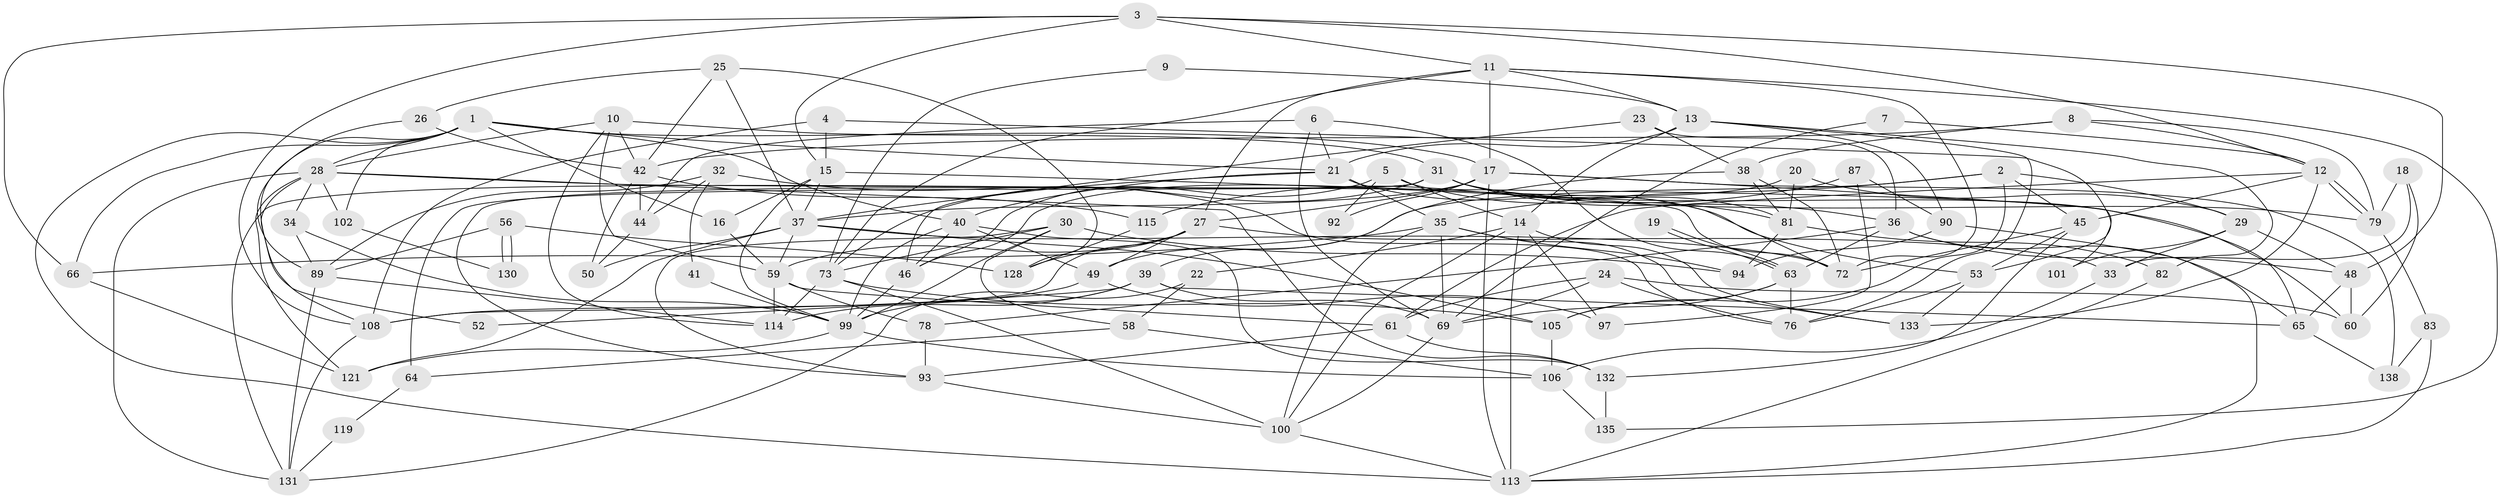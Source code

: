 // Generated by graph-tools (version 1.1) at 2025/23/03/03/25 07:23:56]
// undirected, 94 vertices, 226 edges
graph export_dot {
graph [start="1"]
  node [color=gray90,style=filled];
  1 [super="+86"];
  2;
  3 [super="+47"];
  4;
  5;
  6;
  7;
  8;
  9;
  10 [super="+123"];
  11 [super="+71"];
  12 [super="+62"];
  13 [super="+57"];
  14 [super="+109"];
  15 [super="+68"];
  16;
  17 [super="+75"];
  18;
  19;
  20;
  21 [super="+125"];
  22;
  23;
  24;
  25;
  26;
  27 [super="+117"];
  28 [super="+137"];
  29 [super="+55"];
  30;
  31 [super="+80"];
  32 [super="+77"];
  33 [super="+43"];
  34;
  35 [super="+120"];
  36 [super="+104"];
  37 [super="+74"];
  38 [super="+51"];
  39 [super="+54"];
  40 [super="+116"];
  41;
  42 [super="+129"];
  44;
  45 [super="+70"];
  46 [super="+110"];
  48;
  49 [super="+127"];
  50;
  52;
  53 [super="+88"];
  56;
  58 [super="+107"];
  59 [super="+67"];
  60;
  61 [super="+96"];
  63 [super="+91"];
  64;
  65 [super="+134"];
  66;
  69 [super="+126"];
  72 [super="+84"];
  73 [super="+85"];
  76;
  78;
  79 [super="+98"];
  81;
  82;
  83;
  87;
  89 [super="+103"];
  90 [super="+95"];
  92;
  93 [super="+111"];
  94;
  97;
  99 [super="+118"];
  100;
  101;
  102;
  105;
  106 [super="+112"];
  108 [super="+124"];
  113 [super="+122"];
  114;
  115;
  119;
  121;
  128;
  130;
  131 [super="+136"];
  132;
  133;
  135;
  138;
  1 -- 16;
  1 -- 66;
  1 -- 102;
  1 -- 17;
  1 -- 28;
  1 -- 113;
  1 -- 52;
  1 -- 21;
  1 -- 40;
  2 -- 35;
  2 -- 105;
  2 -- 45;
  2 -- 29;
  2 -- 49;
  3 -- 15;
  3 -- 48;
  3 -- 108;
  3 -- 66;
  3 -- 11;
  3 -- 12;
  4 -- 108;
  4 -- 53;
  4 -- 15;
  5 -- 81;
  5 -- 46;
  5 -- 92;
  5 -- 14;
  6 -- 63;
  6 -- 44;
  6 -- 69;
  6 -- 21;
  7 -- 69;
  7 -- 12;
  8 -- 42;
  8 -- 38;
  8 -- 79;
  8 -- 12;
  9 -- 73;
  9 -- 13;
  10 -- 42 [weight=2];
  10 -- 59;
  10 -- 114;
  10 -- 28;
  10 -- 31;
  11 -- 135;
  11 -- 17;
  11 -- 27;
  11 -- 73;
  11 -- 13;
  11 -- 72;
  12 -- 79;
  12 -- 79;
  12 -- 133;
  12 -- 61;
  12 -- 45;
  13 -- 90;
  13 -- 82;
  13 -- 21;
  13 -- 76;
  13 -- 14;
  14 -- 133;
  14 -- 97;
  14 -- 113;
  14 -- 100;
  14 -- 22;
  15 -- 72;
  15 -- 16;
  15 -- 99;
  15 -- 37;
  16 -- 59;
  17 -- 37;
  17 -- 92;
  17 -- 138;
  17 -- 101;
  17 -- 27;
  17 -- 113;
  18 -- 60;
  18 -- 33;
  18 -- 79;
  19 -- 63 [weight=2];
  19 -- 63;
  20 -- 81;
  20 -- 46;
  20 -- 29;
  21 -- 53;
  21 -- 35;
  21 -- 46;
  21 -- 40;
  22 -- 131;
  22 -- 58;
  23 -- 37;
  23 -- 38;
  23 -- 36;
  24 -- 61;
  24 -- 69;
  24 -- 60;
  24 -- 76;
  25 -- 26;
  25 -- 128;
  25 -- 42;
  25 -- 37;
  26 -- 89;
  26 -- 42;
  27 -- 33;
  27 -- 128;
  27 -- 108;
  27 -- 59;
  27 -- 49;
  28 -- 121;
  28 -- 132;
  28 -- 34;
  28 -- 60;
  28 -- 102;
  28 -- 131;
  28 -- 108;
  29 -- 48;
  29 -- 33;
  29 -- 101;
  30 -- 58;
  30 -- 94;
  30 -- 99;
  30 -- 73;
  30 -- 93;
  31 -- 72;
  31 -- 79;
  31 -- 131;
  31 -- 64;
  31 -- 65 [weight=2];
  31 -- 36;
  31 -- 81;
  31 -- 93;
  31 -- 73;
  32 -- 76;
  32 -- 89;
  32 -- 41;
  32 -- 44;
  33 -- 106;
  34 -- 99;
  34 -- 89;
  35 -- 133;
  35 -- 66;
  35 -- 100;
  35 -- 94;
  35 -- 69;
  36 -- 48;
  36 -- 78;
  36 -- 65;
  36 -- 63;
  37 -- 105;
  37 -- 50;
  37 -- 121;
  37 -- 59;
  37 -- 72;
  38 -- 81;
  38 -- 72;
  38 -- 39;
  39 -- 65;
  39 -- 52;
  39 -- 114;
  39 -- 99;
  39 -- 69;
  40 -- 132;
  40 -- 46;
  40 -- 49;
  40 -- 99;
  41 -- 99;
  42 -- 50;
  42 -- 44;
  42 -- 115;
  44 -- 50;
  45 -- 72;
  45 -- 132;
  45 -- 53;
  46 -- 99;
  48 -- 60;
  48 -- 65;
  49 -- 97;
  49 -- 108;
  53 -- 76;
  53 -- 133;
  56 -- 130;
  56 -- 130;
  56 -- 128;
  56 -- 89;
  58 -- 64;
  58 -- 106;
  59 -- 78 [weight=2];
  59 -- 114;
  59 -- 61;
  61 -- 132;
  61 -- 93;
  63 -- 105;
  63 -- 69 [weight=2];
  63 -- 76;
  64 -- 119;
  65 -- 138;
  66 -- 121;
  69 -- 100;
  73 -- 100;
  73 -- 105;
  73 -- 114;
  78 -- 93;
  79 -- 83;
  81 -- 94;
  81 -- 82;
  82 -- 113;
  83 -- 113;
  83 -- 138;
  87 -- 115;
  87 -- 97;
  87 -- 90;
  89 -- 131;
  89 -- 114;
  90 -- 94;
  90 -- 113;
  93 -- 100;
  99 -- 121;
  99 -- 106;
  100 -- 113;
  102 -- 130;
  105 -- 106;
  106 -- 135;
  108 -- 131;
  115 -- 128;
  119 -- 131;
  132 -- 135;
}
